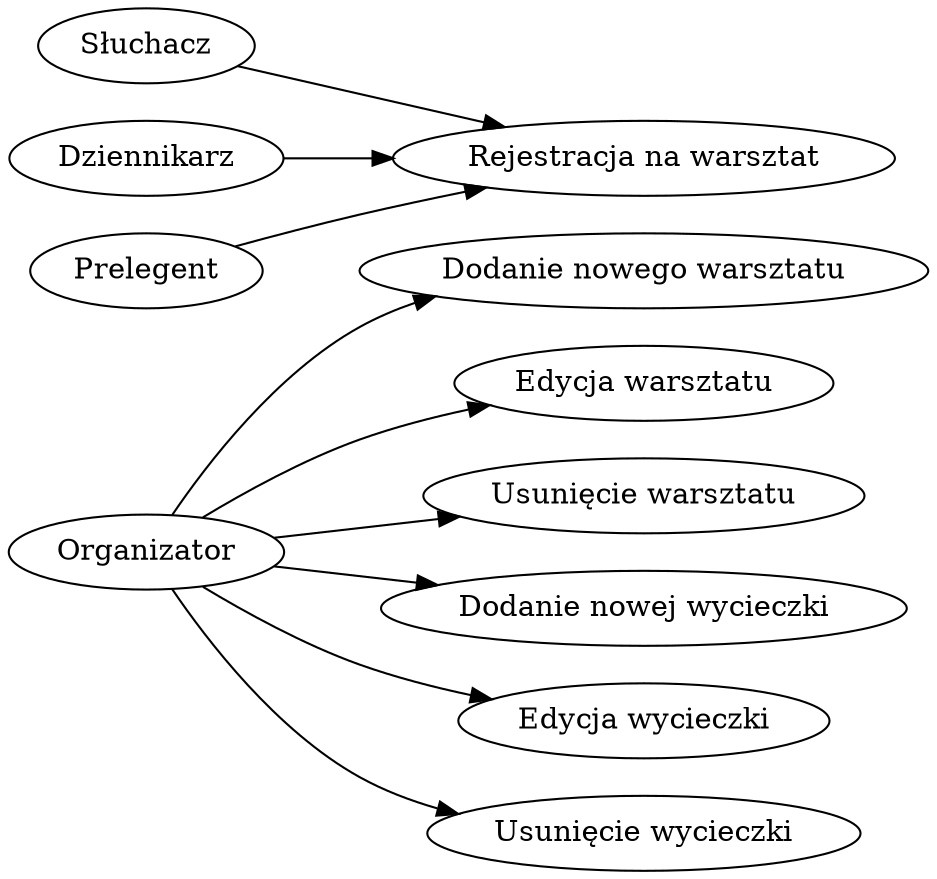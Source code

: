 digraph { rankdir=LR; "Organizator" -> "Dodanie nowego warsztatu"
"Organizator" -> "Edycja warsztatu"
"Organizator" -> "Usunięcie warsztatu"
"Organizator" -> "Dodanie nowej wycieczki"
"Organizator" -> "Edycja wycieczki"
"Organizator" -> "Usunięcie wycieczki"
"Słuchacz" -> "Rejestracja na warsztat"
"Dziennikarz" -> "Rejestracja na warsztat"
"Prelegent" -> "Rejestracja na warsztat"
 }
